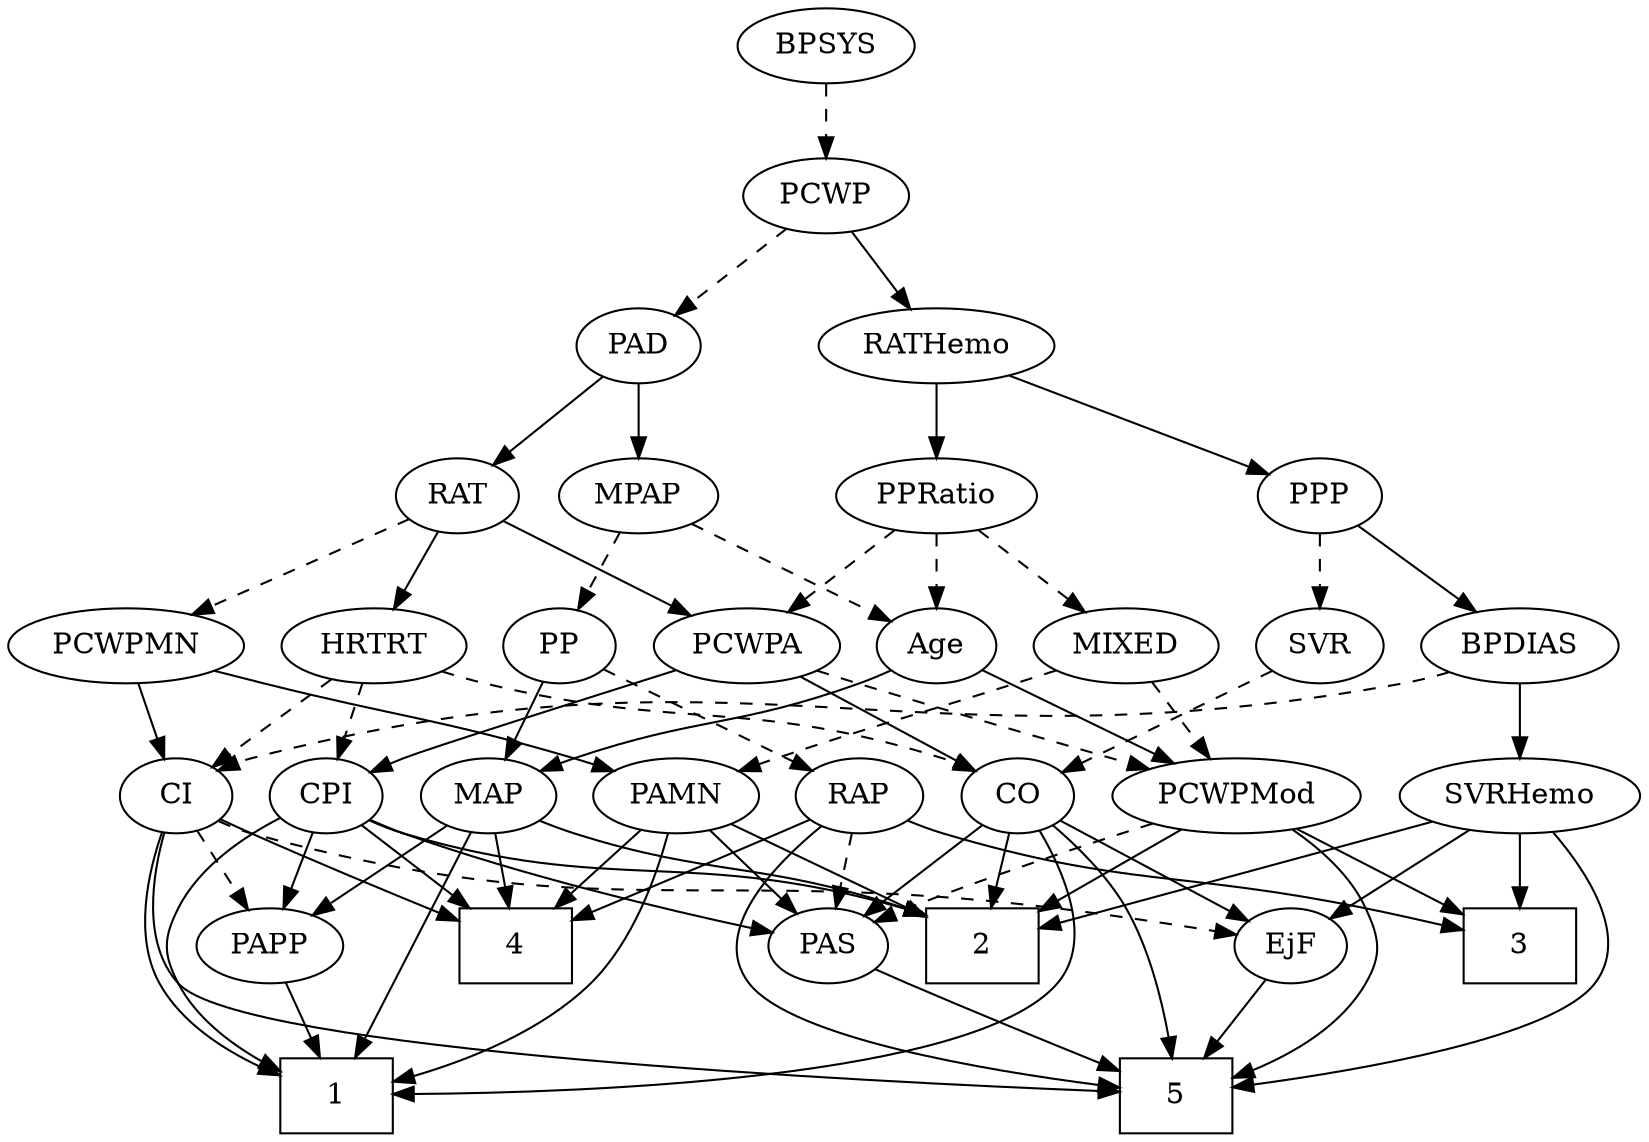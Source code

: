 strict digraph {
	graph [bb="0,0,773.85,540"];
	node [label="\N"];
	1	[height=0.5,
		pos="589,18",
		shape=box,
		width=0.75];
	2	[height=0.5,
		pos="320,90",
		shape=box,
		width=0.75];
	3	[height=0.5,
		pos="99.995,90",
		shape=box,
		width=0.75];
	4	[height=0.5,
		pos="578,90",
		shape=box,
		width=0.75];
	5	[height=0.5,
		pos="193,18",
		shape=box,
		width=0.75];
	Age	[height=0.5,
		pos="239,234",
		width=0.75];
	PCWPMod	[height=0.5,
		pos="51.995,162",
		width=1.4443];
	Age -> PCWPMod	[pos="e,89.01,174.8 217.84,222.56 213,220.3 207.86,217.99 203,216 168.59,201.88 128.87,188.04 98.813,178.04",
		style=solid];
	MAP	[height=0.5,
		pos="579,162",
		width=0.84854];
	Age -> MAP	[pos="e,556.1,173.96 259.51,222 264.47,219.71 269.83,217.53 275,216 388.53,182.32 424.83,211.44 539,180 541.48,179.32 544.01,178.51 546.53,\
177.63",
		style=solid];
	EjF	[height=0.5,
		pos="392,90",
		width=0.75];
	EjF -> 5	[pos="e,220.19,26.692 370.87,78.479 366.03,76.223 360.88,73.938 356,72 313.51,55.14 263.32,39.431 229.97,29.562",
		style=solid];
	RAP	[height=0.5,
		pos="268,162",
		width=0.77632];
	RAP -> 3	[pos="e,127.32,102.39 246.16,150.75 241.2,148.48 235.93,146.12 231,144 191.41,127 180.89,124.25 141,108 139.61,107.44 138.2,106.86 136.78,\
106.28",
		style=solid];
	RAP -> 4	[pos="e,550.72,94.102 289.17,150.22 294.26,147.93 299.75,145.69 305,144 387.08,117.6 487.5,102.24 540.72,95.364",
		style=solid];
	RAP -> 5	[pos="e,184.11,36.237 245.89,150.97 222.03,139.63 186.42,121.05 179,108 168.19,88.981 173.37,64.178 180.29,45.588",
		style=solid];
	PAS	[height=0.5,
		pos="248,90",
		width=0.75];
	RAP -> PAS	[pos="e,252.79,107.79 263.15,144.05 260.89,136.14 258.15,126.54 255.62,117.69",
		style=dashed];
	MIXED	[height=0.5,
		pos="51.995,234",
		width=1.1193];
	PAMN	[height=0.5,
		pos="422,162",
		width=1.011];
	MIXED -> PAMN	[pos="e,395.19,174.28 81.507,221.67 87.865,219.54 94.598,217.51 101,216 221.39,187.58 257,210.06 377,180 379.81,179.3 382.68,178.47 385.55,\
177.57",
		style=dashed];
	MIXED -> PCWPMod	[pos="e,51.995,180.1 51.995,215.7 51.995,207.98 51.995,198.71 51.995,190.11",
		style=dashed];
	MPAP	[height=0.5,
		pos="458,306",
		width=0.97491];
	MPAP -> Age	[pos="e,260.07,245.64 426.74,297.57 389.91,288.44 327.13,271.71 275,252 273.15,251.3 271.27,250.55 269.39,249.76",
		style=dashed];
	PP	[height=0.5,
		pos="487,234",
		width=0.75];
	MPAP -> PP	[pos="e,480.04,251.79 465.02,288.05 468.36,279.97 472.45,270.12 476.18,261.11",
		style=dashed];
	BPSYS	[height=0.5,
		pos="371,522",
		width=1.0471];
	PCWP	[height=0.5,
		pos="371,450",
		width=0.97491];
	BPSYS -> PCWP	[pos="e,371,468.1 371,503.7 371,495.98 371,486.71 371,478.11",
		style=dashed];
	PAD	[height=0.5,
		pos="458,378",
		width=0.79437];
	PAD -> MPAP	[pos="e,458,324.1 458,359.7 458,351.98 458,342.71 458,334.11",
		style=solid];
	RAT	[height=0.5,
		pos="560,306",
		width=0.75827];
	PAD -> RAT	[pos="e,541.75,319.52 476.7,364.16 492.62,353.24 515.66,337.43 533.48,325.2",
		style=solid];
	CO	[height=0.5,
		pos="341,162",
		width=0.75];
	CO -> 1	[pos="e,561.6,29.516 361.11,149.65 379.02,139.33 405.75,123.4 428,108 449.34,93.222 451.84,85.524 474,72 498.95,56.769 529.02,43.058 552.15,\
33.4",
		style=solid];
	CO -> 2	[pos="e,325.18,108.28 335.91,144.05 333.57,136.26 330.74,126.82 328.12,118.08",
		style=solid];
	CO -> 5	[pos="e,192.08,36.159 319.79,150.68 314.96,148.41 309.82,146.07 305,144 264.26,126.53 240.75,141.73 212,108 197.47,90.956 193.2,65.5 192.29,\
46.173",
		style=solid];
	CO -> EjF	[pos="e,380.71,106.49 352.31,145.46 358.92,136.4 367.38,124.79 374.79,114.61",
		style=solid];
	CO -> PAS	[pos="e,265.41,104.11 323.5,147.83 309.47,137.27 289.58,122.3 273.73,110.37",
		style=solid];
	PAS -> 5	[pos="e,206.45,36.127 236.06,73.811 229.25,65.141 220.54,54.052 212.73,44.12",
		style=solid];
	PAMN -> 1	[pos="e,565.23,36.126 437.71,145.72 456.56,127.6 489.34,96.742 519,72 531.17,61.845 545,51.194 557.14,42.126",
		style=solid];
	PAMN -> 2	[pos="e,344.93,108.11 401.35,146.83 387.6,137.4 369.22,124.78 353.41,113.93",
		style=solid];
	PAMN -> 4	[pos="e,550.75,103.23 448.11,149.28 473.67,137.81 512.83,120.24 541.47,107.39",
		style=solid];
	PAMN -> PAS	[pos="e,269.2,101.33 393.98,150.37 356.76,136.22 294.47,112.48 284,108 282.18,107.23 280.33,106.41 278.46,105.58",
		style=solid];
	RATHemo	[height=0.5,
		pos="323,378",
		width=1.3721];
	PPP	[height=0.5,
		pos="323,306",
		width=0.75];
	RATHemo -> PPP	[pos="e,323,324.1 323,359.7 323,351.98 323,342.71 323,334.11",
		style=solid];
	PPRatio	[height=0.5,
		pos="201,306",
		width=1.1013];
	RATHemo -> PPRatio	[pos="e,224.59,320.54 297.72,362.5 279.08,351.8 253.56,337.16 233.42,325.6",
		style=solid];
	CPI	[height=0.5,
		pos="503,162",
		width=0.75];
	CPI -> 1	[pos="e,571.41,36.024 508.59,144.15 515.13,125.64 526.99,95.446 542,72 548.39,62.007 556.64,52.019 564.44,43.452",
		style=solid];
	CPI -> 2	[pos="e,347.35,104.36 481.87,150.48 477.04,148.22 471.88,145.94 467,144 421.61,126.01 406.03,126.92 356.93,108.11",
		style=solid];
	CPI -> 4	[pos="e,559.66,108.11 518.17,146.83 527.91,137.75 540.81,125.71 552.13,115.14",
		style=solid];
	CPI -> PAS	[pos="e,268.58,101.78 482.41,150.22 477.46,147.92 472.12,145.68 467,144 388.25,118.11 362.74,133.89 284,108 282.07,107.37 280.12,106.66 \
278.17,105.9",
		style=solid];
	PAPP	[height=0.5,
		pos="655,90",
		width=0.88464];
	CPI -> PAPP	[pos="e,630.96,101.87 524.29,150.89 529.12,148.61 534.23,146.21 539,144 566.76,131.1 598.36,116.68 621.57,106.14",
		style=solid];
	PCWPA	[height=0.5,
		pos="152,234",
		width=1.1555];
	RAT -> PCWPA	[pos="e,182.46,246.27 536.23,297.07 525.82,293.85 513.4,290.34 502,288 370.88,261.08 333.59,281.31 203,252 199.42,251.2 195.73,250.24 \
192.06,249.19",
		style=solid];
	PCWPMN	[height=0.5,
		pos="680,234",
		width=1.3902];
	RAT -> PCWPMN	[pos="e,654.72,249.74 579.81,293.44 597.75,282.98 624.56,267.34 645.94,254.87",
		style=dashed];
	HRTRT	[height=0.5,
		pos="572,234",
		width=1.1013];
	RAT -> HRTRT	[pos="e,569.03,252.28 562.9,288.05 564.22,280.35 565.82,271.03 567.3,262.36",
		style=solid];
	SVR	[height=0.5,
		pos="312,234",
		width=0.77632];
	SVR -> CO	[pos="e,334.17,179.47 318.87,216.41 322.26,208.22 326.44,198.14 330.24,188.95",
		style=dashed];
	PCWPMod -> 2	[pos="e,292.75,104.67 90.62,149.83 98.025,147.81 105.73,145.77 113,144 185.35,126.32 208.49,132.2 282.91,107.95",
		style=solid];
	PCWPMod -> 3	[pos="e,88.032,108.45 63.371,144.41 69.001,136.2 75.927,126.1 82.236,116.9",
		style=solid];
	PCWPMod -> 5	[pos="e,165.91,20.682 47.157,143.86 42.797,124.54 39.115,93.089 53.995,72 77.038,39.344 123.02,26.802 155.78,21.989",
		style=solid];
	PCWPMod -> PAS	[pos="e,224.63,99.346 87.036,148.49 123.37,135.51 179.73,115.38 215.21,102.71",
		style=dashed];
	PCWPA -> CO	[pos="e,319.84,173.45 184.04,222.35 221.95,209.68 282.74,189.08 305,180 306.82,179.26 308.68,178.47 310.56,177.65",
		style=solid];
	PCWPA -> CPI	[pos="e,482.48,174 182.75,221.73 189.36,219.59 196.36,217.54 203,216 318.33,189.16 353.47,213.68 467,180 468.93,179.43 470.9,178.76 472.86,\
178.03",
		style=solid];
	PCWPA -> PCWPMod	[pos="e,74.212,178.55 130.79,218.15 116.76,208.33 98.144,195.3 82.53,184.37",
		style=dashed];
	PCWPMN -> PAMN	[pos="e,449.4,174.01 642.62,221.92 635.46,219.89 628.01,217.83 621,216 552.98,198.26 534.24,200.46 467,180 464.39,179.21 461.72,178.34 \
459.04,177.43",
		style=solid];
	CI	[height=0.5,
		pos="655,162",
		width=0.75];
	PCWPMN -> CI	[pos="e,660.99,179.79 673.94,216.05 671.09,208.06 667.61,198.33 664.42,189.4",
		style=solid];
	SVRHemo	[height=0.5,
		pos="172,162",
		width=1.3902];
	SVRHemo -> 2	[pos="e,292.81,103.86 201.24,147.17 224.84,136.01 258.18,120.24 283.53,108.25",
		style=solid];
	SVRHemo -> 3	[pos="e,117.61,108.12 155.3,144.76 146.29,136.01 135,125.03 124.97,115.28",
		style=solid];
	SVRHemo -> 5	[pos="e,165.77,21.505 137.72,148.75 109.37,137.84 72.446,121.56 63.995,108 55.533,94.421 55.087,85.291 63.995,72 84.254,41.775 125.18,\
28.772 155.53,23.187",
		style=solid];
	SVRHemo -> EjF	[pos="e,370.92,101.64 209.67,150.15 263.51,134.64 356,108 356,108 357.84,107.3 359.72,106.55 361.6,105.77",
		style=solid];
	BPDIAS	[height=0.5,
		pos="400,234",
		width=1.1735];
	BPDIAS -> SVRHemo	[pos="e,209.73,173.93 367.94,222.15 361.67,220.07 355.14,217.94 349,216 305.25,202.16 255.12,187.24 219.41,176.77",
		style=solid];
	BPDIAS -> CI	[pos="e,634.39,173.72 431.39,221.93 437.83,219.83 444.6,217.74 451,216 524.66,195.9 546.66,204.47 619,180 620.91,179.35 622.86,178.63 \
624.81,177.86",
		style=dashed];
	MAP -> 1	[pos="e,616.44,24.119 602.89,150.56 636.71,135.74 694.63,110.12 696,108 704.67,94.553 704.43,85.595 696,72 680.81,47.54 650.62,34.021 \
626.16,26.771",
		style=solid];
	MAP -> 2	[pos="e,347.23,104.71 555.61,150.1 550.23,147.87 544.48,145.68 539,144 462.85,120.61 436.78,132.84 357.2,107.94",
		style=solid];
	MAP -> 4	[pos="e,578.24,108.1 578.75,143.7 578.64,135.98 578.51,126.71 578.38,118.11",
		style=solid];
	MAP -> PAPP	[pos="e,639.01,105.73 594.74,146.5 605.37,136.71 619.59,123.61 631.54,112.6",
		style=solid];
	PP -> RAP	[pos="e,289.63,173.77 466.35,222.39 461.4,220.09 456.08,217.81 451,216 388.02,193.62 368.09,202.05 305,180 303.09,179.34 301.16,178.61 \
299.22,177.84",
		style=dashed];
	PP -> MAP	[pos="e,560.82,176.83 504.3,219.83 517.91,209.47 537.11,194.87 552.64,183.06",
		style=solid];
	PPP -> SVR	[pos="e,314.71,252.28 320.33,288.05 319.12,280.35 317.66,271.03 316.3,262.36",
		style=dashed];
	PPP -> BPDIAS	[pos="e,382.83,250.61 338.58,290.83 349.1,281.27 363.22,268.43 375.27,257.48",
		style=solid];
	PPRatio -> Age	[pos="e,230.05,251.47 210,288.41 214.54,280.04 220.15,269.71 225.22,260.37",
		style=dashed];
	PPRatio -> MIXED	[pos="e,78.654,247.52 174.36,292.49 150.28,281.17 114.63,264.42 88.013,251.92",
		style=dashed];
	PPRatio -> PCWPA	[pos="e,163.52,251.47 189.38,288.41 183.4,279.87 175.99,269.28 169.35,259.79",
		style=dashed];
	PCWP -> PAD	[pos="e,440.88,392.77 389.02,434.5 401.75,424.25 418.98,410.39 433.03,399.09",
		style=dashed];
	PCWP -> RATHemo	[pos="e,334.4,395.63 359.86,432.76 354.01,424.23 346.71,413.58 340.15,404.02",
		style=solid];
	CI -> 1	[pos="e,616.17,23.089 681.17,156.83 707.96,151.01 748.24,137.63 767,108 775.55,94.481 776.56,84.827 767,72 750.15,49.41 673.34,32.961 \
626.29,24.798",
		style=solid];
	CI -> 4	[pos="e,596.82,108.11 639.41,146.83 629.42,137.75 616.18,125.71 604.55,115.14",
		style=solid];
	CI -> 5	[pos="e,220.15,19.784 670.37,146.88 689.14,127.97 716.03,94.253 696,72 664.91,37.464 341.34,23.805 230.22,20.111",
		style=solid];
	CI -> EjF	[pos="e,418.03,95.225 634.37,150.35 629.42,148.04 624.09,145.77 619,144 553.23,121.08 473.3,105.03 427.97,96.963",
		style=dashed];
	CI -> PAPP	[pos="e,655,108.1 655,143.7 655,135.98 655,126.71 655,118.11",
		style=dashed];
	PAPP -> 1	[pos="e,605.14,36.127 640.67,73.811 632.34,64.967 621.63,53.607 612.12,43.525",
		style=solid];
	HRTRT -> CO	[pos="e,361.64,173.61 542.08,222.13 535.81,219.99 529.21,217.84 523,216 458.91,197.03 439.97,202.38 377,180 375.09,179.32 373.15,178.58 \
371.21,177.79",
		style=dashed];
	HRTRT -> CPI	[pos="e,517.18,177.39 556.34,217.12 546.87,207.51 534.66,195.13 524.32,184.63",
		style=dashed];
	HRTRT -> CI	[pos="e,638.98,176.5 590.01,217.81 602.09,207.62 618.13,194.09 631.25,183.02",
		style=dashed];
}
